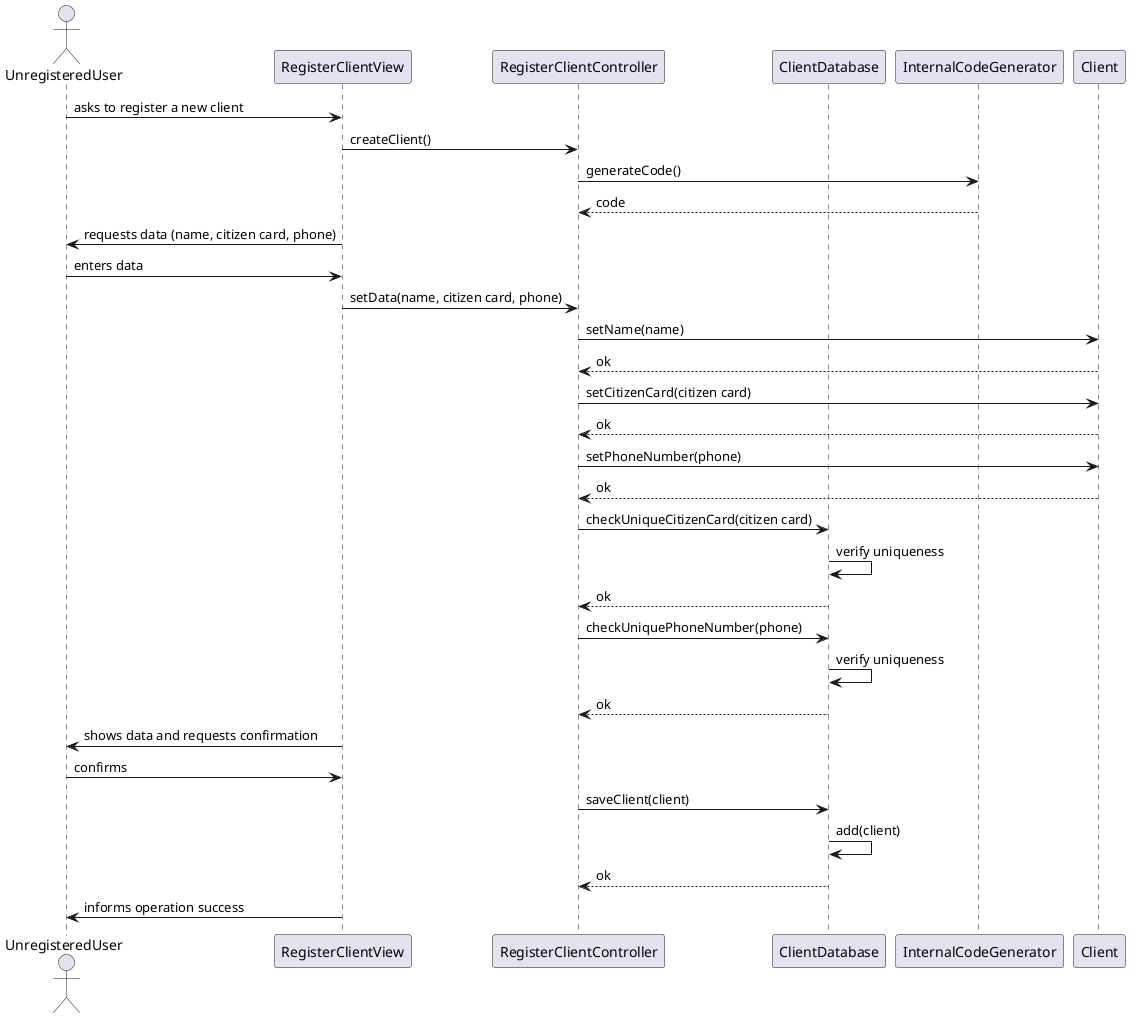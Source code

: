@startuml
hide circle
skinparam classAttributeIconSize 0

actor UnregisteredUser

participant RegisterClientView
participant RegisterClientController
participant ClientDatabase
participant InternalCodeGenerator
participant Client

UnregisteredUser -> RegisterClientView : asks to register a new client
RegisterClientView -> RegisterClientController : createClient()

RegisterClientController -> InternalCodeGenerator : generateCode()
InternalCodeGenerator --> RegisterClientController : code

RegisterClientView -> UnregisteredUser : requests data (name, citizen card, phone)
UnregisteredUser -> RegisterClientView : enters data

RegisterClientView -> RegisterClientController : setData(name, citizen card, phone)
RegisterClientController -> Client : setName(name)
Client --> RegisterClientController : ok
RegisterClientController -> Client : setCitizenCard(citizen card)
Client --> RegisterClientController : ok
RegisterClientController -> Client : setPhoneNumber(phone)
Client --> RegisterClientController : ok

RegisterClientController -> ClientDatabase : checkUniqueCitizenCard(citizen card)
ClientDatabase -> ClientDatabase : verify uniqueness
ClientDatabase --> RegisterClientController : ok

RegisterClientController -> ClientDatabase : checkUniquePhoneNumber(phone)
ClientDatabase -> ClientDatabase : verify uniqueness
ClientDatabase --> RegisterClientController : ok

RegisterClientView -> UnregisteredUser : shows data and requests confirmation
UnregisteredUser -> RegisterClientView : confirms

RegisterClientController -> ClientDatabase : saveClient(client)
ClientDatabase -> ClientDatabase : add(client)
ClientDatabase --> RegisterClientController : ok

RegisterClientView -> UnregisteredUser : informs operation success
@enduml
